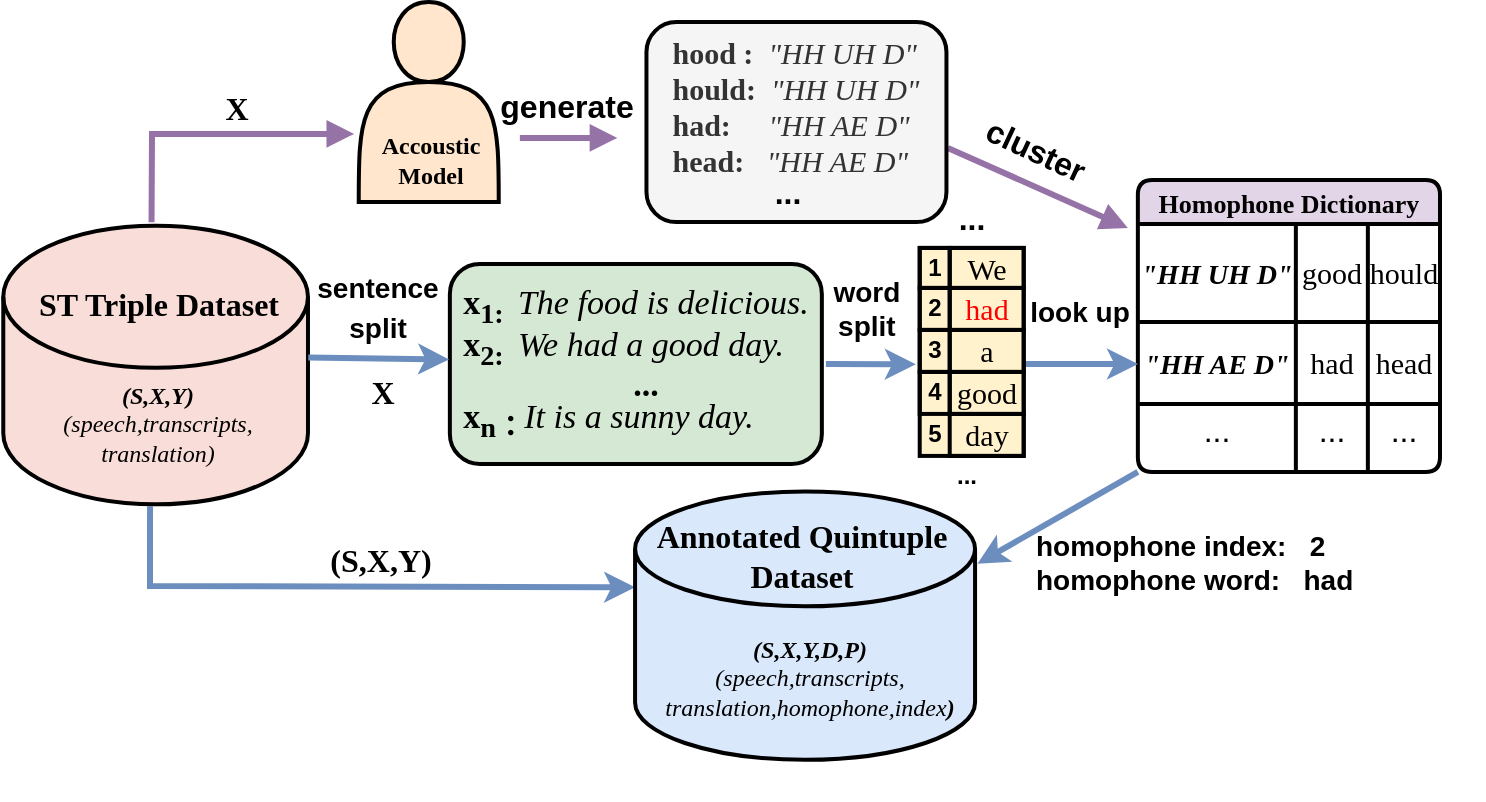 <mxfile version="21.5.0" type="github">
  <diagram name="第 1 页" id="RiwEQBVP6Pt6G4PIuM6V">
    <mxGraphModel dx="395" dy="4153" grid="1" gridSize="10" guides="1" tooltips="1" connect="1" arrows="1" fold="1" page="1" pageScale="1" pageWidth="827" pageHeight="1169" math="0" shadow="0">
      <root>
        <mxCell id="0" />
        <mxCell id="1" parent="0" />
        <mxCell id="oZS1PJBofjfwS2mwzUAG-349" value="" style="group;strokeWidth=2;" parent="1" vertex="1" connectable="0">
          <mxGeometry x="1040.37" y="-2950" width="70" height="100" as="geometry" />
        </mxCell>
        <mxCell id="oZS1PJBofjfwS2mwzUAG-350" value="" style="shape=actor;whiteSpace=wrap;html=1;fillColor=#ffe6cc;strokeColor=#000000;strokeWidth=2;" parent="oZS1PJBofjfwS2mwzUAG-349" vertex="1">
          <mxGeometry width="70" height="100" as="geometry" />
        </mxCell>
        <mxCell id="oZS1PJBofjfwS2mwzUAG-351" value="&lt;font face=&quot;Times New Roman&quot;&gt;&lt;b&gt;Accoustic Model&lt;/b&gt;&lt;/font&gt;" style="text;html=1;strokeColor=none;fillColor=none;align=center;verticalAlign=middle;whiteSpace=wrap;rounded=0;" parent="oZS1PJBofjfwS2mwzUAG-349" vertex="1">
          <mxGeometry x="11.13" y="64" width="49" height="30" as="geometry" />
        </mxCell>
        <mxCell id="oZS1PJBofjfwS2mwzUAG-352" value="" style="group;movable=1;resizable=1;rotatable=1;deletable=1;editable=1;locked=0;connectable=1;" parent="1" vertex="1" connectable="0">
          <mxGeometry x="885.64" y="-2844.137" width="225.08" height="192.798" as="geometry" />
        </mxCell>
        <mxCell id="oZS1PJBofjfwS2mwzUAG-353" value="&lt;font face=&quot;Lucida Console&quot;&gt;&lt;br&gt;&lt;/font&gt;" style="shape=cylinder3;whiteSpace=wrap;html=1;boundedLbl=1;backgroundOutline=1;size=35.505;fillColor=#F8DDD8;strokeColor=#000000;movable=1;resizable=1;rotatable=1;deletable=1;editable=1;locked=0;connectable=1;strokeWidth=2;" parent="oZS1PJBofjfwS2mwzUAG-352" vertex="1">
          <mxGeometry x="-23" y="6" width="152.35" height="139.31" as="geometry" />
        </mxCell>
        <mxCell id="oZS1PJBofjfwS2mwzUAG-354" value="&lt;font face=&quot;Times New Roman&quot;&gt;&lt;i&gt;&lt;b&gt;(S,X,Y)&lt;/b&gt;&lt;br&gt;(speech,transcripts,&lt;br style=&quot;border-color: var(--border-color);&quot;&gt;translation)&lt;/i&gt;&lt;/font&gt;&lt;font face=&quot;Lucida Console&quot;&gt;&lt;br&gt;&lt;/font&gt;" style="text;html=1;strokeColor=none;fillColor=none;align=center;verticalAlign=middle;whiteSpace=wrap;rounded=0;movable=1;resizable=1;rotatable=1;deletable=1;editable=1;locked=0;connectable=1;" parent="oZS1PJBofjfwS2mwzUAG-352" vertex="1">
          <mxGeometry x="-2.44" y="48.92" width="113.88" height="111.82" as="geometry" />
        </mxCell>
        <mxCell id="oZS1PJBofjfwS2mwzUAG-355" value="&lt;font face=&quot;Times New Roman&quot; style=&quot;font-size: 16px;&quot;&gt;&lt;b&gt;ST Triple Dataset&lt;/b&gt;&lt;/font&gt;" style="text;html=1;strokeColor=none;fillColor=none;align=center;verticalAlign=middle;whiteSpace=wrap;rounded=0;" parent="oZS1PJBofjfwS2mwzUAG-352" vertex="1">
          <mxGeometry x="-14" y="29.92" width="137" height="30" as="geometry" />
        </mxCell>
        <mxCell id="oZS1PJBofjfwS2mwzUAG-357" value="&lt;p style=&quot;line-height: 150%;&quot;&gt;&lt;font size=&quot;1&quot; style=&quot;&quot;&gt;&lt;b style=&quot;font-size: 14px;&quot;&gt;sentence split&lt;/b&gt;&lt;/font&gt;&lt;/p&gt;" style="text;html=1;strokeColor=none;fillColor=none;align=center;verticalAlign=middle;whiteSpace=wrap;rounded=0;movable=1;resizable=1;rotatable=1;deletable=1;editable=1;locked=0;connectable=1;rotation=0;" parent="oZS1PJBofjfwS2mwzUAG-352" vertex="1">
          <mxGeometry x="122.0" y="23.177" width="83.65" height="47.49" as="geometry" />
        </mxCell>
        <mxCell id="oZS1PJBofjfwS2mwzUAG-358" value="" style="endArrow=classic;html=1;rounded=0;fillColor=#dae8fc;strokeColor=#6c8ebf;strokeWidth=3;exitX=0.455;exitY=0.843;exitDx=0;exitDy=0;exitPerimeter=0;entryX=0;entryY=0;entryDx=0;entryDy=47.877;entryPerimeter=0;" parent="oZS1PJBofjfwS2mwzUAG-352" target="oZS1PJBofjfwS2mwzUAG-404" edge="1">
          <mxGeometry width="50" height="50" relative="1" as="geometry">
            <mxPoint x="50.375" y="146.184" as="sourcePoint" />
            <mxPoint x="280.36" y="186.137" as="targetPoint" />
            <Array as="points">
              <mxPoint x="50.36" y="186.137" />
            </Array>
          </mxGeometry>
        </mxCell>
        <mxCell id="oZS1PJBofjfwS2mwzUAG-359" value="&lt;font size=&quot;1&quot; face=&quot;Lucida Console&quot;&gt;&lt;b style=&quot;font-size: 16px;&quot;&gt;X&lt;/b&gt;&lt;/font&gt;" style="text;html=1;strokeColor=none;fillColor=none;align=center;verticalAlign=middle;whiteSpace=wrap;rounded=0;movable=1;resizable=1;rotatable=1;deletable=1;editable=1;locked=0;connectable=1;" parent="oZS1PJBofjfwS2mwzUAG-352" vertex="1">
          <mxGeometry x="124.0" y="61.917" width="85.41" height="53.75" as="geometry" />
        </mxCell>
        <mxCell id="oZS1PJBofjfwS2mwzUAG-408" value="&lt;font size=&quot;1&quot; face=&quot;Lucida Console&quot;&gt;&lt;b style=&quot;font-size: 16px;&quot;&gt;(S,X,Y)&lt;/b&gt;&lt;/font&gt;" style="text;html=1;strokeColor=none;fillColor=none;align=center;verticalAlign=middle;whiteSpace=wrap;rounded=0;movable=1;resizable=1;rotatable=1;deletable=1;editable=1;locked=0;connectable=1;rotation=0;container=0;" parent="oZS1PJBofjfwS2mwzUAG-352" vertex="1">
          <mxGeometry x="123.0" y="149.137" width="85.41" height="47.491" as="geometry" />
        </mxCell>
        <mxCell id="oZS1PJBofjfwS2mwzUAG-360" value="&lt;div style=&quot;border-color: var(--border-color); text-align: left; line-height: 90%; font-size: 17px;&quot;&gt;&lt;font face=&quot;Times New Roman&quot; style=&quot;border-color: var(--border-color); font-size: 17px;&quot;&gt;&lt;b&gt;x&lt;/b&gt;&lt;sub style=&quot;font-weight: bold; border-color: var(--border-color);&quot;&gt;1:&amp;nbsp;&lt;i&gt;&amp;nbsp;&lt;/i&gt;&lt;/sub&gt;&lt;i style=&quot;&quot;&gt;The food is delicious.&lt;/i&gt;&lt;br&gt;&lt;/font&gt;&lt;/div&gt;&lt;div style=&quot;border-color: var(--border-color); text-align: left; line-height: 90%; font-size: 17px;&quot;&gt;&lt;font face=&quot;Times New Roman&quot; style=&quot;border-color: var(--border-color); font-size: 17px;&quot;&gt;&lt;b&gt;x&lt;/b&gt;&lt;sub style=&quot;font-weight: bold; border-color: var(--border-color);&quot;&gt;2:&amp;nbsp;&amp;nbsp;&lt;/sub&gt;&lt;i style=&quot;&quot;&gt;We had a good day.&lt;/i&gt;&lt;/font&gt;&lt;/div&gt;&lt;div style=&quot;border-color: var(--border-color); text-align: left; line-height: 90%; font-size: 17px;&quot;&gt;&lt;font style=&quot;font-size: 17px;&quot; face=&quot;Times New Roman&quot;&gt;&lt;b&gt;&amp;nbsp; &amp;nbsp; &amp;nbsp; &amp;nbsp; &amp;nbsp; &amp;nbsp; &amp;nbsp; &amp;nbsp; &amp;nbsp; &amp;nbsp; ...&lt;/b&gt;&lt;/font&gt;&lt;/div&gt;&lt;div style=&quot;border-color: var(--border-color); text-align: left; line-height: 90%; font-size: 17px;&quot;&gt;&lt;font face=&quot;Times New Roman&quot; style=&quot;border-color: var(--border-color); font-size: 17px;&quot;&gt;&lt;b&gt;x&lt;/b&gt;&lt;sub style=&quot;font-weight: bold; border-color: var(--border-color);&quot;&gt;n：&lt;/sub&gt;&lt;i style=&quot;&quot;&gt;It is a sunny day.&lt;/i&gt;&lt;/font&gt;&lt;/div&gt;" style="rounded=1;whiteSpace=wrap;html=1;container=0;fillColor=#d5e8d4;strokeColor=#000000;strokeWidth=2;" parent="1" vertex="1">
          <mxGeometry x="1085.93" y="-2819.04" width="186" height="100" as="geometry" />
        </mxCell>
        <mxCell id="oZS1PJBofjfwS2mwzUAG-361" value="" style="endArrow=block;html=1;rounded=0;strokeWidth=3;endFill=1;fillColor=#e1d5e7;strokeColor=#9673a6;movable=1;resizable=1;rotatable=1;deletable=1;editable=1;locked=0;connectable=1;" parent="1" edge="1">
          <mxGeometry width="50" height="50" relative="1" as="geometry">
            <mxPoint x="1120.93" y="-2882.04" as="sourcePoint" />
            <mxPoint x="1169.68" y="-2882.04" as="targetPoint" />
          </mxGeometry>
        </mxCell>
        <mxCell id="oZS1PJBofjfwS2mwzUAG-362" value="" style="endArrow=block;html=1;rounded=0;strokeWidth=3;endFill=1;fillColor=#e1d5e7;strokeColor=#9673a6;movable=1;resizable=1;rotatable=1;deletable=1;editable=1;locked=0;connectable=1;" parent="1" edge="1">
          <mxGeometry width="50" height="50" relative="1" as="geometry">
            <mxPoint x="1334.93" y="-2877.04" as="sourcePoint" />
            <mxPoint x="1424.93" y="-2837.04" as="targetPoint" />
          </mxGeometry>
        </mxCell>
        <mxCell id="oZS1PJBofjfwS2mwzUAG-363" value="&lt;p style=&quot;line-height: 120%; font-size: 15px;&quot;&gt;&lt;font face=&quot;Times New Roman&quot; style=&quot;font-size: 15px;&quot;&gt;&lt;font style=&quot;border-color: var(--border-color); font-size: 15px;&quot;&gt;&lt;b&gt;&amp;nbsp; &amp;nbsp;hood :&amp;nbsp;&amp;nbsp;&lt;/b&gt;&lt;i style=&quot;border-color: var(--border-color);&quot;&gt;&quot;HH UH D&quot;&lt;/i&gt;&lt;br style=&quot;border-color: var(--border-color);&quot;&gt;&lt;b&gt;&amp;nbsp; &amp;nbsp;hould:&amp;nbsp;&amp;nbsp;&lt;/b&gt;&lt;i style=&quot;border-color: var(--border-color);&quot;&gt;&quot;HH UH D&quot;&lt;/i&gt;&lt;br style=&quot;border-color: var(--border-color);&quot;&gt;&lt;b&gt;&amp;nbsp; &amp;nbsp;had:&amp;nbsp; &amp;nbsp; &amp;nbsp;&lt;/b&gt;&lt;i style=&quot;border-color: var(--border-color);&quot;&gt;&quot;HH AE D&quot;&lt;/i&gt;&lt;br style=&quot;border-color: var(--border-color);&quot;&gt;&lt;b&gt;&amp;nbsp; &amp;nbsp;head:&amp;nbsp; &amp;nbsp;&lt;/b&gt;&lt;/font&gt;&lt;i style=&quot;border-color: var(--border-color);&quot;&gt;&lt;font style=&quot;border-color: var(--border-color); font-size: 15px;&quot;&gt;&quot;HH AE D&quot;&lt;/font&gt;&lt;/i&gt;&lt;i style=&quot;font-weight: bold;&quot;&gt;&lt;br&gt;&lt;/i&gt;&lt;/font&gt;&lt;/p&gt;&lt;p style=&quot;line-height: 0%; font-size: 15px;&quot;&gt;&lt;i style=&quot;border-color: var(--border-color);&quot;&gt;&lt;font style=&quot;border-color: var(--border-color); font-size: 16px;&quot;&gt;&lt;br&gt;&lt;/font&gt;&lt;/i&gt;&lt;/p&gt;" style="rounded=1;whiteSpace=wrap;html=1;align=left;fillColor=#f5f5f5;strokeColor=#000000;fontColor=#333333;movable=1;resizable=1;rotatable=1;deletable=1;editable=1;locked=0;connectable=1;strokeWidth=2;" parent="1" vertex="1">
          <mxGeometry x="1184.23" y="-2939.95" width="150" height="100" as="geometry" />
        </mxCell>
        <mxCell id="oZS1PJBofjfwS2mwzUAG-364" value="Homophone Dictionary" style="shape=table;startSize=22;container=1;collapsible=0;childLayout=tableLayout;strokeColor=#000000;fontSize=13;fontStyle=1;fillColor=#e1d5e7;rounded=1;verticalAlign=middle;horizontal=1;swimlaneLine=1;arcSize=11;fontFamily=Times New Roman;movable=1;resizable=1;rotatable=1;deletable=1;editable=1;locked=0;connectable=1;strokeWidth=2;" parent="1" vertex="1">
          <mxGeometry x="1429.93" y="-2861.06" width="151.07" height="146.06" as="geometry" />
        </mxCell>
        <mxCell id="oZS1PJBofjfwS2mwzUAG-365" value="" style="shape=tableRow;horizontal=0;startSize=0;swimlaneHead=0;swimlaneBody=0;strokeColor=inherit;top=0;left=0;bottom=0;right=0;collapsible=0;dropTarget=0;fillColor=none;points=[[0,0.5],[1,0.5]];portConstraint=eastwest;fontSize=16;movable=1;resizable=1;rotatable=1;deletable=1;editable=1;locked=0;connectable=1;" parent="oZS1PJBofjfwS2mwzUAG-364" vertex="1">
          <mxGeometry y="22" width="151.07" height="49" as="geometry" />
        </mxCell>
        <mxCell id="oZS1PJBofjfwS2mwzUAG-366" value="&lt;i&gt;&lt;font face=&quot;Times New Roman&quot; style=&quot;font-size: 14px;&quot;&gt;&lt;b&gt;&quot;HH UH D&quot;&lt;/b&gt;&lt;/font&gt;&lt;/i&gt;" style="shape=partialRectangle;html=1;whiteSpace=wrap;connectable=1;strokeColor=inherit;overflow=hidden;fillColor=none;top=0;left=0;bottom=0;right=0;pointerEvents=1;fontSize=16;spacing=0;movable=1;resizable=1;rotatable=1;deletable=1;editable=1;locked=0;" parent="oZS1PJBofjfwS2mwzUAG-365" vertex="1">
          <mxGeometry width="79" height="49" as="geometry">
            <mxRectangle width="79" height="49" as="alternateBounds" />
          </mxGeometry>
        </mxCell>
        <mxCell id="oZS1PJBofjfwS2mwzUAG-367" value="&lt;font face=&quot;Times New Roman&quot; style=&quot;font-size: 15px;&quot;&gt;good&lt;/font&gt;" style="shape=partialRectangle;html=1;whiteSpace=wrap;connectable=1;strokeColor=inherit;overflow=hidden;fillColor=none;top=0;left=0;bottom=0;right=0;pointerEvents=1;fontSize=16;spacing=-1;movable=1;resizable=1;rotatable=1;deletable=1;editable=1;locked=0;" parent="oZS1PJBofjfwS2mwzUAG-365" vertex="1">
          <mxGeometry x="79" width="36" height="49" as="geometry">
            <mxRectangle width="36" height="49" as="alternateBounds" />
          </mxGeometry>
        </mxCell>
        <mxCell id="oZS1PJBofjfwS2mwzUAG-368" value="&lt;font face=&quot;Times New Roman&quot; style=&quot;font-size: 15px;&quot;&gt;hould&lt;/font&gt;" style="shape=partialRectangle;html=1;whiteSpace=wrap;connectable=1;strokeColor=inherit;overflow=hidden;fillColor=none;top=0;left=0;bottom=0;right=0;pointerEvents=1;fontSize=16;spacing=-2;movable=1;resizable=1;rotatable=1;deletable=1;editable=1;locked=0;" parent="oZS1PJBofjfwS2mwzUAG-365" vertex="1">
          <mxGeometry x="115" width="36" height="49" as="geometry">
            <mxRectangle width="36" height="49" as="alternateBounds" />
          </mxGeometry>
        </mxCell>
        <mxCell id="oZS1PJBofjfwS2mwzUAG-369" value="" style="shape=tableRow;horizontal=0;startSize=0;swimlaneHead=0;swimlaneBody=0;strokeColor=inherit;top=0;left=0;bottom=0;right=0;collapsible=0;dropTarget=0;fillColor=none;points=[[0,0.5],[1,0.5]];portConstraint=eastwest;fontSize=16;movable=1;resizable=1;rotatable=1;deletable=1;editable=1;locked=0;connectable=1;" parent="oZS1PJBofjfwS2mwzUAG-364" vertex="1">
          <mxGeometry y="71" width="151.07" height="41" as="geometry" />
        </mxCell>
        <mxCell id="oZS1PJBofjfwS2mwzUAG-370" value="&lt;font size=&quot;1&quot; face=&quot;Times New Roman&quot; style=&quot;&quot;&gt;&lt;i style=&quot;font-size: 14px;&quot;&gt;&lt;b&gt;&quot;HH AE D&quot;&lt;/b&gt;&lt;/i&gt;&lt;/font&gt;" style="shape=partialRectangle;html=1;whiteSpace=wrap;connectable=1;strokeColor=inherit;overflow=hidden;fillColor=none;top=0;left=0;bottom=0;right=0;pointerEvents=1;fontSize=16;spacing=0;movable=1;resizable=1;rotatable=1;deletable=1;editable=1;locked=0;" parent="oZS1PJBofjfwS2mwzUAG-369" vertex="1">
          <mxGeometry width="79" height="41" as="geometry">
            <mxRectangle width="79" height="41" as="alternateBounds" />
          </mxGeometry>
        </mxCell>
        <mxCell id="oZS1PJBofjfwS2mwzUAG-371" value="&lt;font face=&quot;Times New Roman&quot; style=&quot;font-size: 15px;&quot;&gt;had&lt;/font&gt;" style="shape=partialRectangle;html=1;whiteSpace=wrap;connectable=1;strokeColor=inherit;overflow=hidden;fillColor=none;top=0;left=0;bottom=0;right=0;pointerEvents=1;fontSize=16;spacing=0;movable=1;resizable=1;rotatable=1;deletable=1;editable=1;locked=0;" parent="oZS1PJBofjfwS2mwzUAG-369" vertex="1">
          <mxGeometry x="79" width="36" height="41" as="geometry">
            <mxRectangle width="36" height="41" as="alternateBounds" />
          </mxGeometry>
        </mxCell>
        <mxCell id="oZS1PJBofjfwS2mwzUAG-372" value="&lt;font face=&quot;Times New Roman&quot; style=&quot;font-size: 15px;&quot;&gt;head&lt;/font&gt;" style="shape=partialRectangle;html=1;whiteSpace=wrap;connectable=1;strokeColor=inherit;overflow=hidden;fillColor=none;top=0;left=0;bottom=0;right=0;pointerEvents=1;fontSize=16;spacing=0;movable=1;resizable=1;rotatable=1;deletable=1;editable=1;locked=0;" parent="oZS1PJBofjfwS2mwzUAG-369" vertex="1">
          <mxGeometry x="115" width="36" height="41" as="geometry">
            <mxRectangle width="36" height="41" as="alternateBounds" />
          </mxGeometry>
        </mxCell>
        <mxCell id="oZS1PJBofjfwS2mwzUAG-373" style="shape=tableRow;horizontal=0;startSize=0;swimlaneHead=0;swimlaneBody=0;strokeColor=inherit;top=0;left=0;bottom=0;right=0;collapsible=0;dropTarget=0;fillColor=none;points=[[0,0.5],[1,0.5]];portConstraint=eastwest;fontSize=16;movable=1;resizable=1;rotatable=1;deletable=1;editable=1;locked=0;connectable=1;" parent="oZS1PJBofjfwS2mwzUAG-364" vertex="1">
          <mxGeometry y="112" width="151.07" height="34" as="geometry" />
        </mxCell>
        <mxCell id="oZS1PJBofjfwS2mwzUAG-374" value="..." style="shape=partialRectangle;html=1;whiteSpace=wrap;connectable=1;strokeColor=inherit;overflow=hidden;fillColor=none;top=0;left=0;bottom=0;right=0;pointerEvents=1;fontSize=16;spacing=0;spacingBottom=-6;spacingTop=-14;movable=1;resizable=1;rotatable=1;deletable=1;editable=1;locked=0;" parent="oZS1PJBofjfwS2mwzUAG-373" vertex="1">
          <mxGeometry width="79" height="34" as="geometry">
            <mxRectangle width="79" height="34" as="alternateBounds" />
          </mxGeometry>
        </mxCell>
        <mxCell id="oZS1PJBofjfwS2mwzUAG-375" value="..." style="shape=partialRectangle;html=1;whiteSpace=wrap;connectable=1;strokeColor=inherit;overflow=hidden;fillColor=none;top=0;left=0;bottom=0;right=0;pointerEvents=1;fontSize=16;spacing=0;spacingTop=-8;movable=1;resizable=1;rotatable=1;deletable=1;editable=1;locked=0;" parent="oZS1PJBofjfwS2mwzUAG-373" vertex="1">
          <mxGeometry x="79" width="36" height="34" as="geometry">
            <mxRectangle width="36" height="34" as="alternateBounds" />
          </mxGeometry>
        </mxCell>
        <mxCell id="oZS1PJBofjfwS2mwzUAG-376" value="..." style="shape=partialRectangle;html=1;whiteSpace=wrap;connectable=1;strokeColor=inherit;overflow=hidden;fillColor=none;top=0;left=0;bottom=0;right=0;pointerEvents=1;fontSize=16;spacing=0;spacingTop=-8;movable=1;resizable=1;rotatable=1;deletable=1;editable=1;locked=0;" parent="oZS1PJBofjfwS2mwzUAG-373" vertex="1">
          <mxGeometry x="115" width="36" height="34" as="geometry">
            <mxRectangle width="36" height="34" as="alternateBounds" />
          </mxGeometry>
        </mxCell>
        <mxCell id="oZS1PJBofjfwS2mwzUAG-377" value="&lt;font style=&quot;font-size: 16px;&quot;&gt;&lt;b&gt;generate&lt;/b&gt;&lt;/font&gt;" style="text;html=1;strokeColor=none;fillColor=none;align=center;verticalAlign=middle;whiteSpace=wrap;rounded=0;movable=1;resizable=1;rotatable=1;deletable=1;editable=1;locked=0;connectable=1;rotation=0;" parent="1" vertex="1">
          <mxGeometry x="1102.467" y="-2921.534" width="85.41" height="47.491" as="geometry" />
        </mxCell>
        <mxCell id="oZS1PJBofjfwS2mwzUAG-378" value="&lt;b style=&quot;&quot;&gt;&lt;font style=&quot;font-size: 16px;&quot;&gt;cluster&lt;/font&gt;&lt;/b&gt;" style="text;html=1;strokeColor=none;fillColor=none;align=center;verticalAlign=middle;whiteSpace=wrap;rounded=0;movable=1;resizable=1;rotatable=1;deletable=1;editable=1;locked=0;connectable=1;rotation=25;" parent="1" vertex="1">
          <mxGeometry x="1310" y="-2897.42" width="137.55" height="43.42" as="geometry" />
        </mxCell>
        <mxCell id="oZS1PJBofjfwS2mwzUAG-379" value="&lt;b&gt;...&lt;/b&gt;" style="text;html=1;strokeColor=none;fillColor=none;align=center;verticalAlign=middle;whiteSpace=wrap;rounded=0;movable=1;resizable=1;rotatable=1;deletable=1;editable=1;locked=0;connectable=1;" parent="1" vertex="1">
          <mxGeometry x="1302.16" y="-2736.719" width="85.41" height="47.491" as="geometry" />
        </mxCell>
        <mxCell id="oZS1PJBofjfwS2mwzUAG-380" value="" style="endArrow=classic;html=1;rounded=0;fillColor=#dae8fc;strokeColor=#6c8ebf;strokeWidth=3;movable=1;resizable=1;rotatable=1;deletable=1;editable=1;locked=0;connectable=1;exitX=0;exitY=1;exitDx=0;exitDy=0;entryX=1.007;entryY=0.269;entryDx=0;entryDy=0;entryPerimeter=0;" parent="1" source="oZS1PJBofjfwS2mwzUAG-374" target="oZS1PJBofjfwS2mwzUAG-404" edge="1">
          <mxGeometry width="50" height="50" relative="1" as="geometry">
            <mxPoint x="1436.93" y="-2719.04" as="sourcePoint" />
            <mxPoint x="1360" y="-2680" as="targetPoint" />
          </mxGeometry>
        </mxCell>
        <mxCell id="oZS1PJBofjfwS2mwzUAG-381" value="" style="endArrow=classic;html=1;rounded=0;fillColor=#dae8fc;strokeColor=#6c8ebf;strokeWidth=3;" parent="1" edge="1">
          <mxGeometry width="50" height="50" relative="1" as="geometry">
            <mxPoint x="1372" y="-2769" as="sourcePoint" />
            <mxPoint x="1430" y="-2769" as="targetPoint" />
          </mxGeometry>
        </mxCell>
        <mxCell id="oZS1PJBofjfwS2mwzUAG-382" value="" style="endArrow=classic;html=1;rounded=0;fillColor=#dae8fc;strokeColor=#6c8ebf;strokeWidth=3;exitX=1;exitY=0.5;exitDx=0;exitDy=0;entryX=-0.038;entryY=0.82;entryDx=0;entryDy=0;entryPerimeter=0;" parent="1" edge="1">
          <mxGeometry width="50" height="50" relative="1" as="geometry">
            <mxPoint x="1273.93" y="-2769.04" as="sourcePoint" />
            <mxPoint x="1318.884" y="-2768.82" as="targetPoint" />
          </mxGeometry>
        </mxCell>
        <mxCell id="oZS1PJBofjfwS2mwzUAG-383" value="&lt;p style=&quot;line-height: 120%;&quot;&gt;&lt;font size=&quot;1&quot; style=&quot;&quot;&gt;&lt;b style=&quot;font-size: 14px;&quot;&gt;&amp;nbsp; &amp;nbsp; word&amp;nbsp; &amp;nbsp; &amp;nbsp;&lt;/b&gt;&lt;/font&gt;&lt;b style=&quot;background-color: initial; font-size: 14px;&quot;&gt;split&lt;/b&gt;&lt;/p&gt;" style="text;html=1;strokeColor=none;fillColor=none;align=center;verticalAlign=middle;whiteSpace=wrap;rounded=0;movable=1;resizable=1;rotatable=1;deletable=1;editable=1;locked=0;connectable=1;rotation=0;" parent="1" vertex="1">
          <mxGeometry x="1251.26" y="-2819.78" width="82.67" height="47.49" as="geometry" />
        </mxCell>
        <mxCell id="oZS1PJBofjfwS2mwzUAG-384" value="" style="childLayout=tableLayout;recursiveResize=0;shadow=0;fillColor=#fff2cc;strokeColor=#000000;strokeWidth=2;" parent="1" vertex="1">
          <mxGeometry x="1320.86" y="-2827.04" width="52" height="104" as="geometry" />
        </mxCell>
        <mxCell id="oZS1PJBofjfwS2mwzUAG-385" style="shape=tableRow;horizontal=0;startSize=0;swimlaneHead=0;swimlaneBody=0;top=0;left=0;bottom=0;right=0;dropTarget=0;collapsible=0;recursiveResize=0;expand=0;fontStyle=0;fillColor=none;strokeColor=inherit;" parent="oZS1PJBofjfwS2mwzUAG-384" vertex="1">
          <mxGeometry width="52" height="20" as="geometry" />
        </mxCell>
        <mxCell id="oZS1PJBofjfwS2mwzUAG-386" value="&lt;b&gt;1&lt;/b&gt;" style="connectable=0;recursiveResize=0;strokeColor=inherit;fillColor=none;align=center;whiteSpace=wrap;html=1;strokeWidth=2;" parent="oZS1PJBofjfwS2mwzUAG-385" vertex="1">
          <mxGeometry width="15" height="20" as="geometry">
            <mxRectangle width="15" height="20" as="alternateBounds" />
          </mxGeometry>
        </mxCell>
        <mxCell id="oZS1PJBofjfwS2mwzUAG-387" value="&lt;font style=&quot;font-size: 15px;&quot; face=&quot;Times New Roman&quot;&gt;We&lt;/font&gt;" style="connectable=0;recursiveResize=0;strokeColor=inherit;fillColor=none;align=center;whiteSpace=wrap;html=1;strokeWidth=2;" parent="oZS1PJBofjfwS2mwzUAG-385" vertex="1">
          <mxGeometry x="15" width="37" height="20" as="geometry">
            <mxRectangle width="37" height="20" as="alternateBounds" />
          </mxGeometry>
        </mxCell>
        <mxCell id="oZS1PJBofjfwS2mwzUAG-388" style="shape=tableRow;horizontal=0;startSize=0;swimlaneHead=0;swimlaneBody=0;top=0;left=0;bottom=0;right=0;dropTarget=0;collapsible=0;recursiveResize=0;expand=0;fontStyle=0;fillColor=none;strokeColor=inherit;" parent="oZS1PJBofjfwS2mwzUAG-384" vertex="1">
          <mxGeometry y="20" width="52" height="21" as="geometry" />
        </mxCell>
        <mxCell id="oZS1PJBofjfwS2mwzUAG-389" value="&lt;b&gt;2&lt;/b&gt;" style="connectable=0;recursiveResize=0;strokeColor=inherit;fillColor=none;align=center;whiteSpace=wrap;html=1;strokeWidth=2;" parent="oZS1PJBofjfwS2mwzUAG-388" vertex="1">
          <mxGeometry width="15" height="21" as="geometry">
            <mxRectangle width="15" height="21" as="alternateBounds" />
          </mxGeometry>
        </mxCell>
        <mxCell id="oZS1PJBofjfwS2mwzUAG-390" value="&lt;font style=&quot;font-size: 15px;&quot; face=&quot;Times New Roman&quot; color=&quot;#ff0000&quot;&gt;had&lt;/font&gt;" style="connectable=0;recursiveResize=0;strokeColor=inherit;fillColor=none;align=center;whiteSpace=wrap;html=1;strokeWidth=2;" parent="oZS1PJBofjfwS2mwzUAG-388" vertex="1">
          <mxGeometry x="15" width="37" height="21" as="geometry">
            <mxRectangle width="37" height="21" as="alternateBounds" />
          </mxGeometry>
        </mxCell>
        <mxCell id="oZS1PJBofjfwS2mwzUAG-391" style="shape=tableRow;horizontal=0;startSize=0;swimlaneHead=0;swimlaneBody=0;top=0;left=0;bottom=0;right=0;dropTarget=0;collapsible=0;recursiveResize=0;expand=0;fontStyle=0;fillColor=none;strokeColor=inherit;" parent="oZS1PJBofjfwS2mwzUAG-384" vertex="1">
          <mxGeometry y="41" width="52" height="21" as="geometry" />
        </mxCell>
        <mxCell id="oZS1PJBofjfwS2mwzUAG-392" value="&lt;b&gt;3&lt;/b&gt;" style="connectable=0;recursiveResize=0;strokeColor=inherit;fillColor=none;align=center;whiteSpace=wrap;html=1;strokeWidth=2;" parent="oZS1PJBofjfwS2mwzUAG-391" vertex="1">
          <mxGeometry width="15" height="21" as="geometry">
            <mxRectangle width="15" height="21" as="alternateBounds" />
          </mxGeometry>
        </mxCell>
        <mxCell id="oZS1PJBofjfwS2mwzUAG-393" value="&lt;font style=&quot;font-size: 15px;&quot; face=&quot;Times New Roman&quot;&gt;a&lt;/font&gt;" style="connectable=0;recursiveResize=0;strokeColor=inherit;fillColor=none;align=center;whiteSpace=wrap;html=1;strokeWidth=2;" parent="oZS1PJBofjfwS2mwzUAG-391" vertex="1">
          <mxGeometry x="15" width="37" height="21" as="geometry">
            <mxRectangle width="37" height="21" as="alternateBounds" />
          </mxGeometry>
        </mxCell>
        <mxCell id="oZS1PJBofjfwS2mwzUAG-394" style="shape=tableRow;horizontal=0;startSize=0;swimlaneHead=0;swimlaneBody=0;top=0;left=0;bottom=0;right=0;dropTarget=0;collapsible=0;recursiveResize=0;expand=0;fontStyle=0;fillColor=none;strokeColor=inherit;" parent="oZS1PJBofjfwS2mwzUAG-384" vertex="1">
          <mxGeometry y="62" width="52" height="21" as="geometry" />
        </mxCell>
        <mxCell id="oZS1PJBofjfwS2mwzUAG-395" value="&lt;b&gt;4&lt;/b&gt;" style="connectable=0;recursiveResize=0;strokeColor=inherit;fillColor=none;align=center;whiteSpace=wrap;html=1;strokeWidth=2;" parent="oZS1PJBofjfwS2mwzUAG-394" vertex="1">
          <mxGeometry width="15" height="21" as="geometry">
            <mxRectangle width="15" height="21" as="alternateBounds" />
          </mxGeometry>
        </mxCell>
        <mxCell id="oZS1PJBofjfwS2mwzUAG-396" value="&lt;font style=&quot;font-size: 15px;&quot; face=&quot;Times New Roman&quot;&gt;good&lt;/font&gt;" style="connectable=0;recursiveResize=0;strokeColor=inherit;fillColor=none;align=center;whiteSpace=wrap;html=1;strokeWidth=2;" parent="oZS1PJBofjfwS2mwzUAG-394" vertex="1">
          <mxGeometry x="15" width="37" height="21" as="geometry">
            <mxRectangle width="37" height="21" as="alternateBounds" />
          </mxGeometry>
        </mxCell>
        <mxCell id="oZS1PJBofjfwS2mwzUAG-397" style="shape=tableRow;horizontal=0;startSize=0;swimlaneHead=0;swimlaneBody=0;top=0;left=0;bottom=0;right=0;dropTarget=0;collapsible=0;recursiveResize=0;expand=0;fontStyle=0;fillColor=none;strokeColor=inherit;" parent="oZS1PJBofjfwS2mwzUAG-384" vertex="1">
          <mxGeometry y="83" width="52" height="21" as="geometry" />
        </mxCell>
        <mxCell id="oZS1PJBofjfwS2mwzUAG-398" value="&lt;b&gt;5&lt;/b&gt;" style="connectable=0;recursiveResize=0;strokeColor=inherit;fillColor=none;align=center;whiteSpace=wrap;html=1;" parent="oZS1PJBofjfwS2mwzUAG-397" vertex="1">
          <mxGeometry width="15" height="21" as="geometry">
            <mxRectangle width="15" height="21" as="alternateBounds" />
          </mxGeometry>
        </mxCell>
        <mxCell id="oZS1PJBofjfwS2mwzUAG-399" value="&lt;font style=&quot;font-size: 15px;&quot; face=&quot;Times New Roman&quot;&gt;day&lt;/font&gt;" style="connectable=0;recursiveResize=0;strokeColor=inherit;fillColor=none;align=center;whiteSpace=wrap;html=1;strokeWidth=2;" parent="oZS1PJBofjfwS2mwzUAG-397" vertex="1">
          <mxGeometry x="15" width="37" height="21" as="geometry">
            <mxRectangle width="37" height="21" as="alternateBounds" />
          </mxGeometry>
        </mxCell>
        <mxCell id="oZS1PJBofjfwS2mwzUAG-400" value="&lt;b&gt;&lt;font style=&quot;font-size: 14px;&quot;&gt;look up&lt;/font&gt;&lt;/b&gt;" style="text;html=1;strokeColor=none;fillColor=none;align=center;verticalAlign=middle;whiteSpace=wrap;rounded=0;" parent="1" vertex="1">
          <mxGeometry x="1370.86" y="-2810.03" width="60" height="30" as="geometry" />
        </mxCell>
        <mxCell id="oZS1PJBofjfwS2mwzUAG-401" value="" style="endArrow=block;html=1;rounded=0;exitX=0.48;exitY=-0.02;exitDx=0;exitDy=0;strokeWidth=3;endFill=1;fillColor=#e1d5e7;strokeColor=#9673a6;movable=1;resizable=1;rotatable=1;deletable=1;editable=1;locked=0;connectable=1;exitPerimeter=0;" parent="1" edge="1">
          <mxGeometry width="50" height="50" relative="1" as="geometry">
            <mxPoint x="936.768" y="-2839.923" as="sourcePoint" />
            <mxPoint x="1038.09" y="-2884.06" as="targetPoint" />
            <Array as="points">
              <mxPoint x="937" y="-2884" />
            </Array>
          </mxGeometry>
        </mxCell>
        <mxCell id="oZS1PJBofjfwS2mwzUAG-402" value="&lt;font size=&quot;1&quot; face=&quot;Lucida Console&quot;&gt;&lt;b style=&quot;font-size: 16px;&quot;&gt;X&lt;/b&gt;&lt;/font&gt;" style="text;html=1;strokeColor=none;fillColor=none;align=center;verticalAlign=middle;whiteSpace=wrap;rounded=0;movable=1;resizable=1;rotatable=1;deletable=1;editable=1;locked=0;connectable=1;" parent="1" vertex="1">
          <mxGeometry x="936.57" y="-2924.0" width="85.41" height="53.75" as="geometry" />
        </mxCell>
        <mxCell id="oZS1PJBofjfwS2mwzUAG-403" value="" style="group" parent="1" vertex="1" connectable="0">
          <mxGeometry x="1194.535" y="-2685.234" width="170" height="134.13" as="geometry" />
        </mxCell>
        <mxCell id="oZS1PJBofjfwS2mwzUAG-404" value="" style="shape=cylinder3;whiteSpace=wrap;html=1;boundedLbl=1;backgroundOutline=1;size=28.69;fillColor=#dae8fc;strokeColor=#000000;movable=1;resizable=1;rotatable=1;deletable=1;editable=1;locked=0;connectable=1;strokeWidth=2;" parent="oZS1PJBofjfwS2mwzUAG-403" vertex="1">
          <mxGeometry x="-16" y="-20" width="170" height="134.13" as="geometry" />
        </mxCell>
        <mxCell id="oZS1PJBofjfwS2mwzUAG-405" value="&lt;font style=&quot;font-size: 16px;&quot; face=&quot;Times New Roman&quot;&gt;&lt;b&gt;Annotated&lt;font style=&quot;font-size: 16px;&quot;&gt;&amp;nbsp;Quintuple Dataset&lt;/font&gt;&lt;/b&gt;&lt;/font&gt;" style="text;html=1;strokeColor=none;fillColor=none;align=center;verticalAlign=middle;whiteSpace=wrap;rounded=0;strokeWidth=2;" parent="oZS1PJBofjfwS2mwzUAG-403" vertex="1">
          <mxGeometry x="-2.16" y="-3.0" width="140" height="30" as="geometry" />
        </mxCell>
        <mxCell id="oZS1PJBofjfwS2mwzUAG-406" value="&lt;font face=&quot;Times New Roman&quot;&gt;&lt;i&gt;&lt;b&gt;(S,X,Y,D,P)&lt;/b&gt;&lt;font style=&quot;font-weight: bold; border-color: var(--border-color);&quot;&gt;&lt;br style=&quot;border-color: var(--border-color);&quot;&gt;&lt;/font&gt;(speech,transcripts,&lt;br style=&quot;border-color: var(--border-color);&quot;&gt;translation,homophone,index&lt;b&gt;)&lt;/b&gt;&lt;/i&gt;&lt;/font&gt;&lt;font face=&quot;Lucida Console&quot;&gt;&lt;br&gt;&lt;/font&gt;" style="text;html=1;strokeColor=none;fillColor=none;align=center;verticalAlign=middle;whiteSpace=wrap;rounded=0;movable=1;resizable=1;rotatable=1;deletable=1;editable=1;locked=0;connectable=1;" parent="oZS1PJBofjfwS2mwzUAG-403" vertex="1">
          <mxGeometry x="11.84" y="49.13" width="120" height="47.49" as="geometry" />
        </mxCell>
        <mxCell id="oZS1PJBofjfwS2mwzUAG-407" value="&lt;font style=&quot;font-size: 14px;&quot;&gt;&lt;b&gt;homophone index:&amp;nbsp; &amp;nbsp;2&lt;br&gt;homophone word:&amp;nbsp; &amp;nbsp;had&lt;/b&gt;&lt;/font&gt;" style="text;html=1;strokeColor=none;fillColor=none;align=left;verticalAlign=middle;whiteSpace=wrap;rounded=0;rotation=0;" parent="1" vertex="1">
          <mxGeometry x="1377.43" y="-2685.23" width="225" height="30" as="geometry" />
        </mxCell>
        <mxCell id="oZS1PJBofjfwS2mwzUAG-409" value="&lt;b&gt;&lt;font style=&quot;font-size: 16px;&quot;&gt;...&lt;/font&gt;&lt;/b&gt;" style="text;html=1;strokeColor=none;fillColor=none;align=center;verticalAlign=middle;whiteSpace=wrap;rounded=0;" parent="1" vertex="1">
          <mxGeometry x="1317.43" y="-2857.04" width="60" height="30" as="geometry" />
        </mxCell>
        <mxCell id="oZS1PJBofjfwS2mwzUAG-410" value="&lt;b&gt;&lt;font style=&quot;font-size: 16px;&quot;&gt;...&lt;/font&gt;&lt;/b&gt;" style="text;html=1;strokeColor=none;fillColor=none;align=center;verticalAlign=middle;whiteSpace=wrap;rounded=0;" parent="1" vertex="1">
          <mxGeometry x="1225.0" y="-2869.95" width="60" height="30" as="geometry" />
        </mxCell>
        <mxCell id="oZS1PJBofjfwS2mwzUAG-356" value="" style="endArrow=classic;html=1;rounded=0;fillColor=#dae8fc;strokeColor=#6c8ebf;strokeWidth=3;exitX=1.001;exitY=0.473;exitDx=0;exitDy=0;exitPerimeter=0;entryX=-0.002;entryY=0.478;entryDx=0;entryDy=0;entryPerimeter=0;" parent="1" source="oZS1PJBofjfwS2mwzUAG-353" target="oZS1PJBofjfwS2mwzUAG-360" edge="1">
          <mxGeometry width="50" height="50" relative="1" as="geometry">
            <mxPoint x="1020.99" y="-2769.99" as="sourcePoint" />
            <mxPoint x="1078.28" y="-2770.04" as="targetPoint" />
          </mxGeometry>
        </mxCell>
      </root>
    </mxGraphModel>
  </diagram>
</mxfile>
